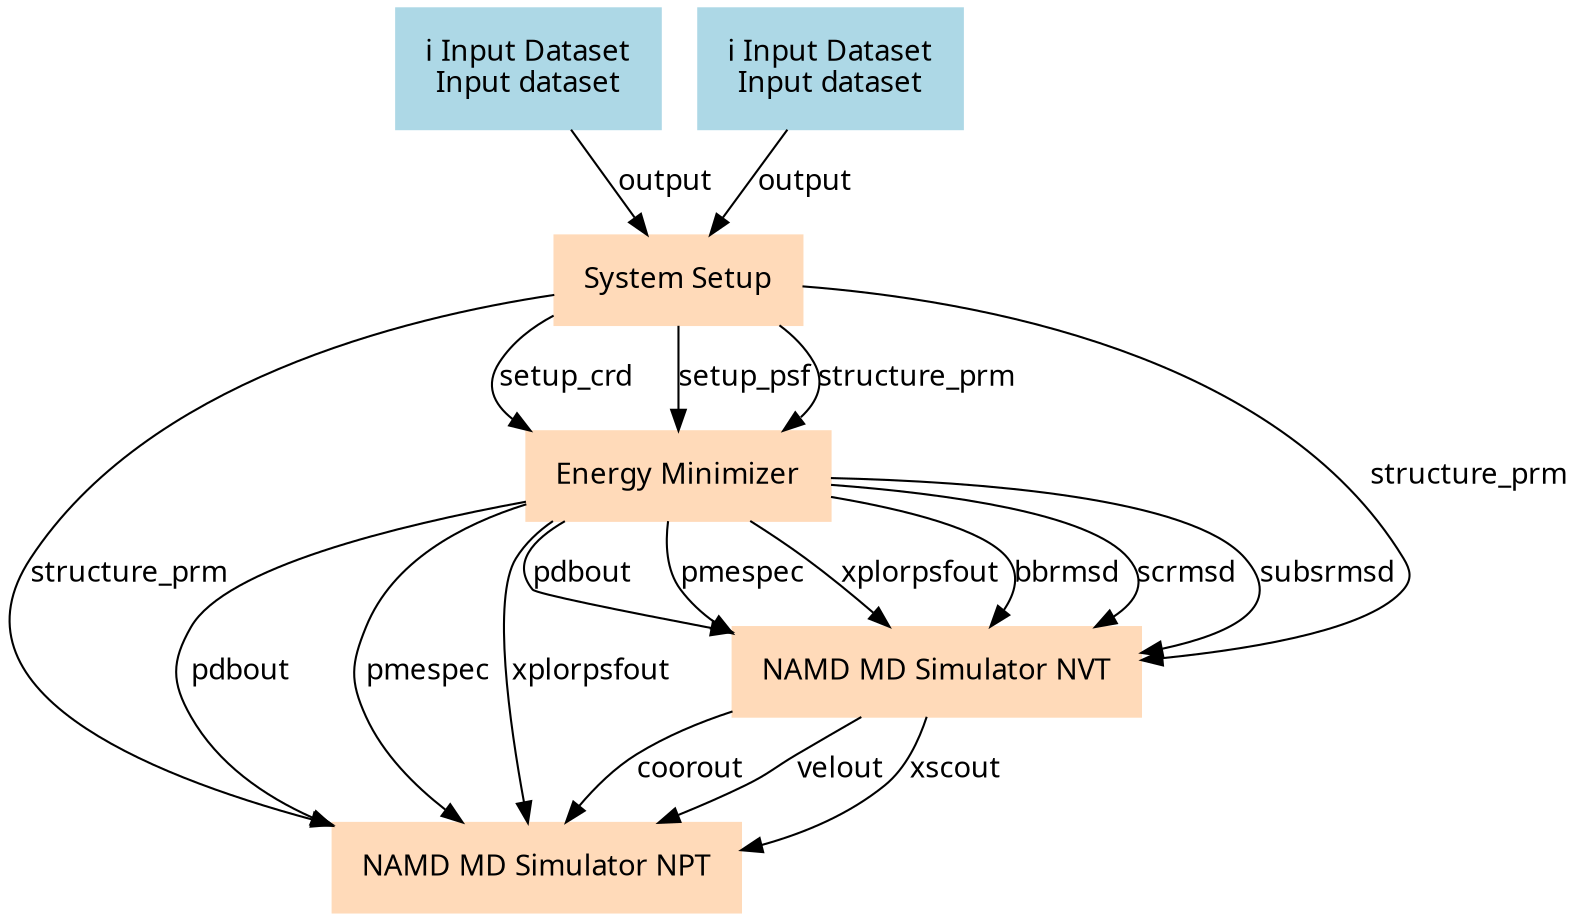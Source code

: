 digraph main {
  node [fontname="Atkinson Hyperlegible", shape=box, color=white,style=filled,color=peachpuff,margin="0.2,0.2"];
  edge [fontname="Atkinson Hyperlegible"];
  0[color=lightblue,label="ℹ️ Input Dataset\nInput dataset"]
  1[color=lightblue,label="ℹ️ Input Dataset\nInput dataset"]
  2[label="System Setup"]
  1 -> 2 [label="output"]
  0 -> 2 [label="output"]
  3[label="Energy Minimizer"]
  2 -> 3 [label="setup_crd"]
  2 -> 3 [label="setup_psf"]
  2 -> 3 [label="structure_prm"]
  4[label="NAMD MD Simulator NVT"]
  3 -> 4 [label="pdbout"]
  3 -> 4 [label="pmespec"]
  3 -> 4 [label="xplorpsfout"]
  3 -> 4 [label="bbrmsd"]
  3 -> 4 [label="scrmsd"]
  3 -> 4 [label="subsrmsd"]
  2 -> 4 [label="structure_prm"]
  5[label="NAMD MD Simulator NPT"]
  3 -> 5 [label="pdbout"]
  3 -> 5 [label="pmespec"]
  3 -> 5 [label="xplorpsfout"]
  4 -> 5 [label="coorout"]
  4 -> 5 [label="velout"]
  4 -> 5 [label="xscout"]
  2 -> 5 [label="structure_prm"]
}